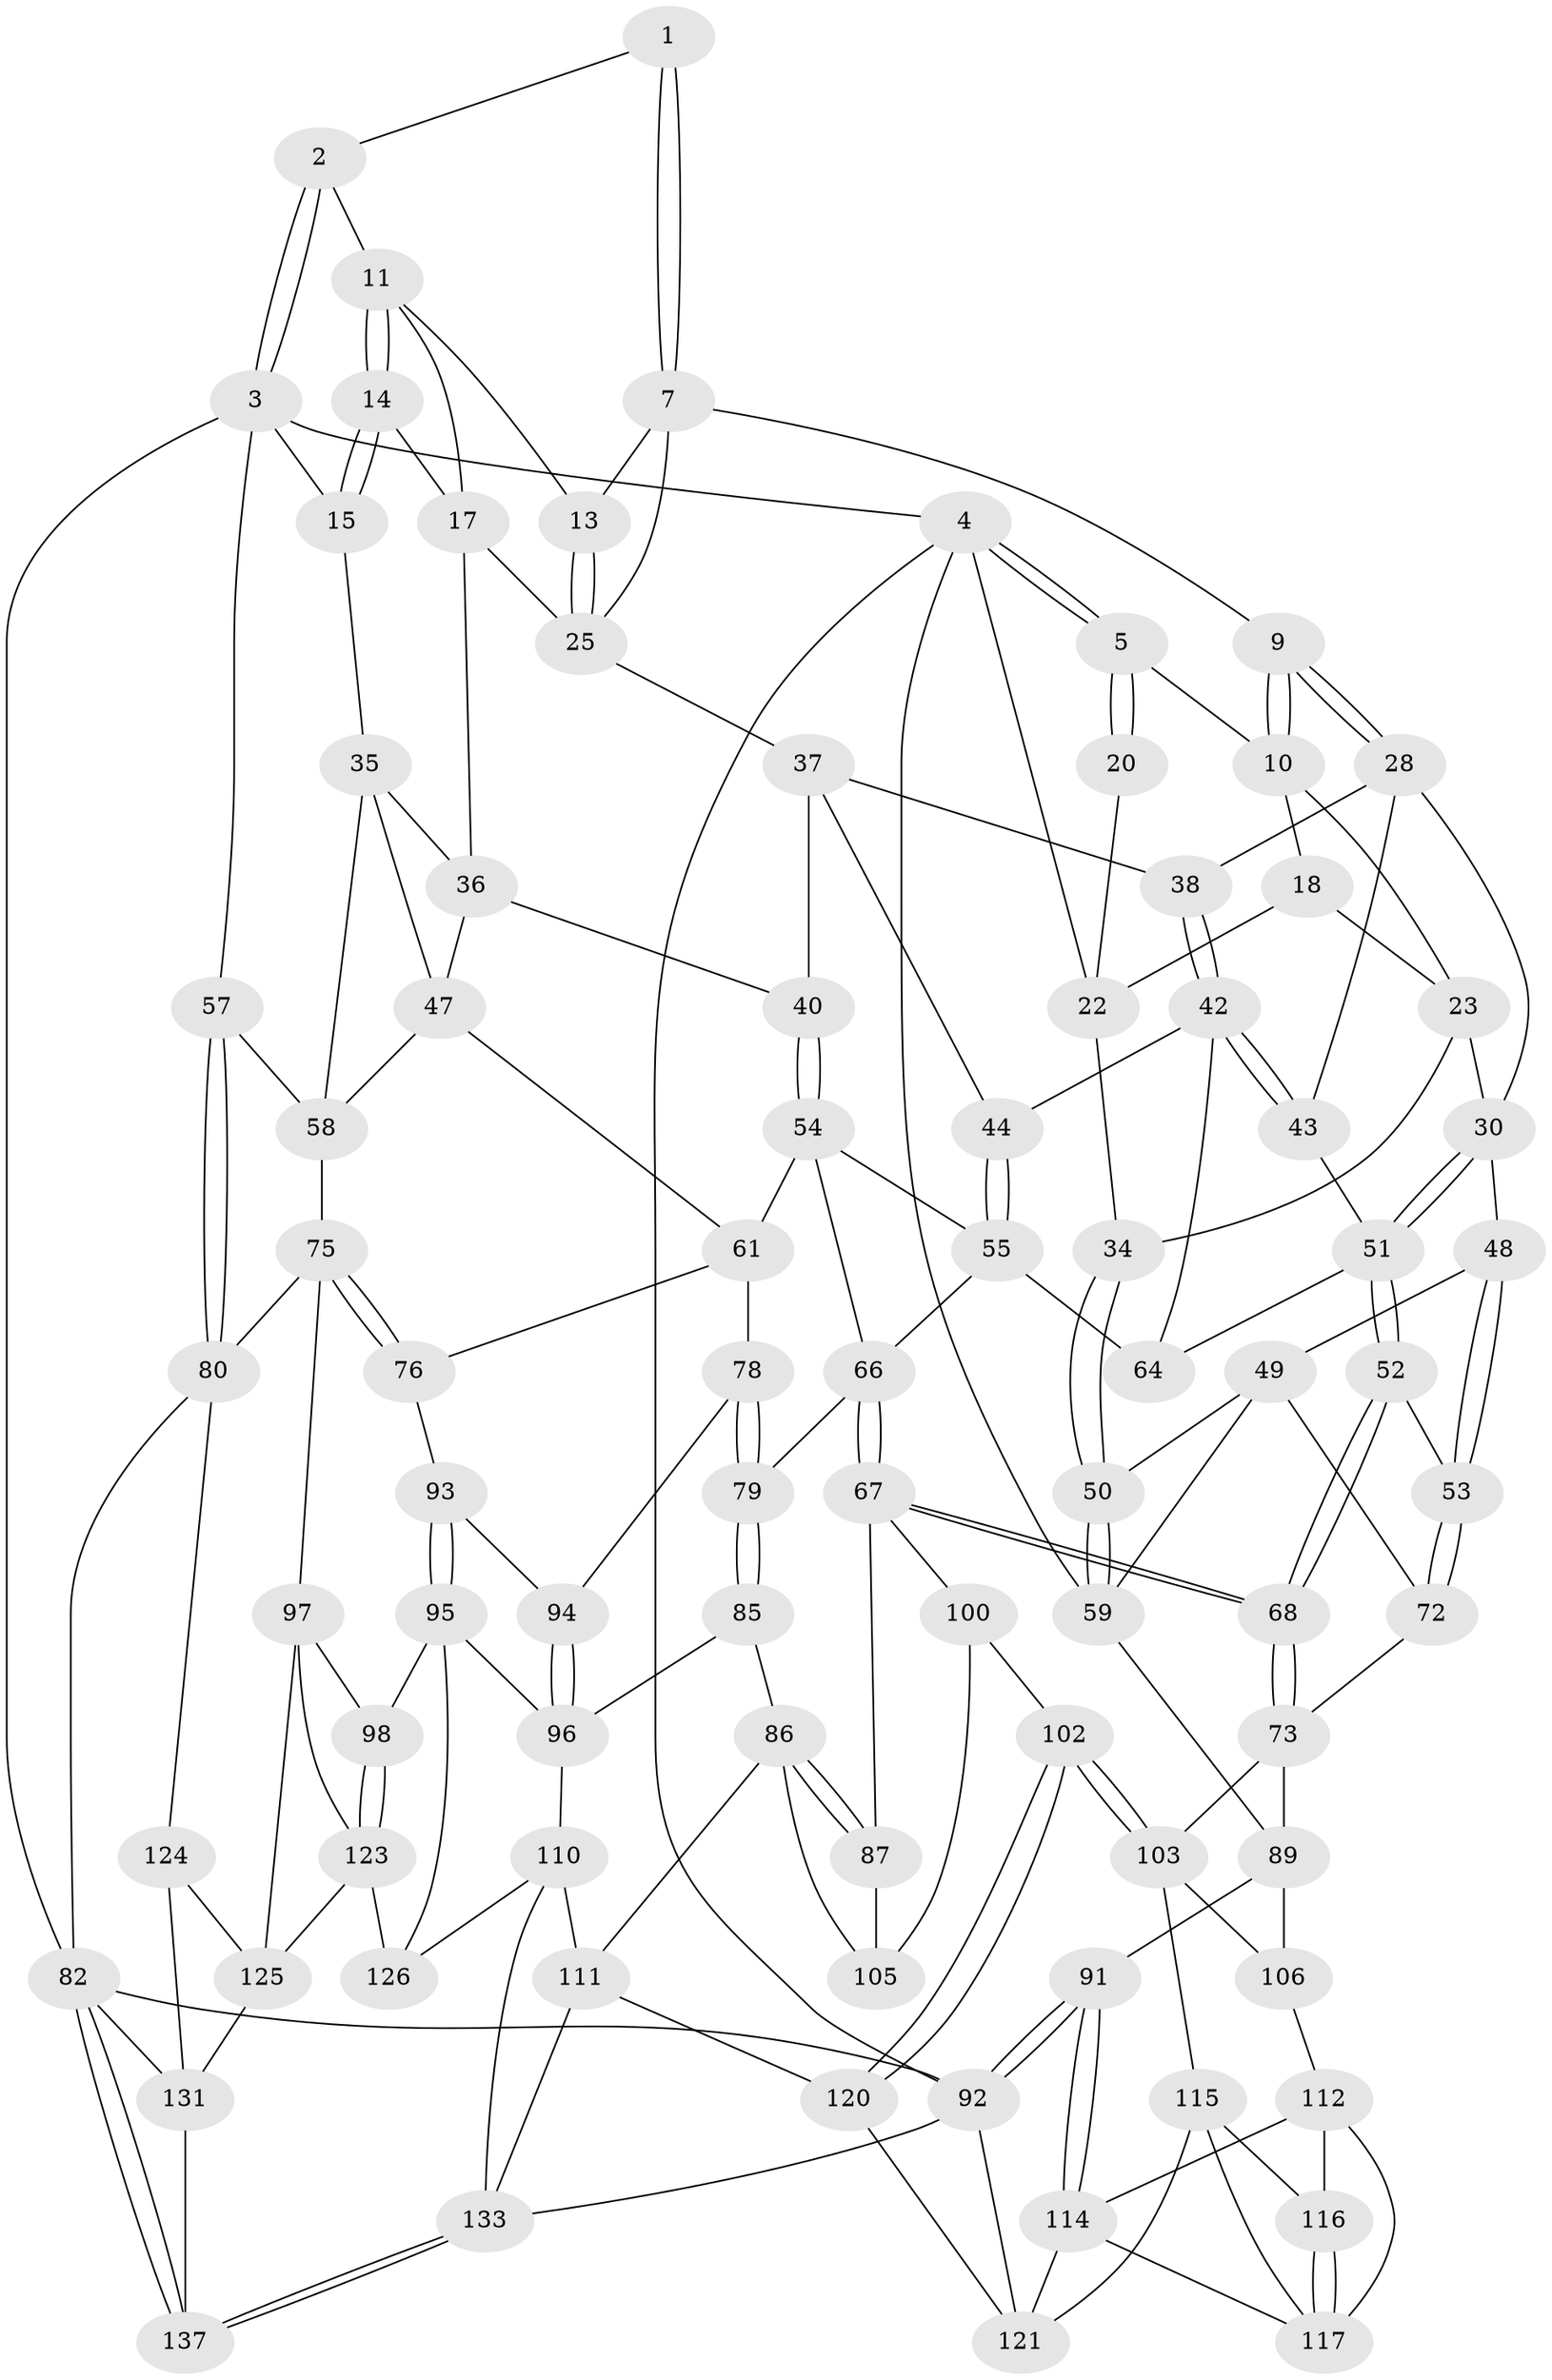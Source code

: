 // original degree distribution, {3: 0.021739130434782608, 4: 0.2318840579710145, 6: 0.2318840579710145, 5: 0.5144927536231884}
// Generated by graph-tools (version 1.1) at 2025/11/02/27/25 16:11:57]
// undirected, 87 vertices, 193 edges
graph export_dot {
graph [start="1"]
  node [color=gray90,style=filled];
  1 [pos="+0.6183491065328872+0"];
  2 [pos="+0.6548951251789117+0"];
  3 [pos="+1+0",super="+16"];
  4 [pos="+0+0",super="+32"];
  5 [pos="+0+0",super="+6"];
  7 [pos="+0.5497982506924907+0.0017623730603077248",super="+8"];
  9 [pos="+0.37874800058634545+0.15447232057058166"];
  10 [pos="+0.3223255728867959+0.10927152281977136",super="+19"];
  11 [pos="+0.686662033953898+0",super="+12"];
  13 [pos="+0.5716724413472676+0.15381087052027334"];
  14 [pos="+0.7945116180020947+0.14088407444360318"];
  15 [pos="+0.999796335890087+0.18525193006789503"];
  17 [pos="+0.7033375525155051+0.196220168502335",super="+26"];
  18 [pos="+0.12924453750835577+0.12754979037096317",super="+21"];
  20 [pos="+0.07707748633077743+0.07743910717211808"];
  22 [pos="+0.059934404013235076+0.21560260655904537",super="+33"];
  23 [pos="+0.17771562929889173+0.2870906056358851",super="+24"];
  25 [pos="+0.5416968465390909+0.2200971975082262",super="+27"];
  28 [pos="+0.35283430462462395+0.2921201953849626",super="+29"];
  30 [pos="+0.24752630714540896+0.3221469980661242",super="+31"];
  34 [pos="+0.11525807470117735+0.31381814432991223"];
  35 [pos="+0.933312767012984+0.23010342675382017",super="+46"];
  36 [pos="+0.6810926105615996+0.260386694556802",super="+39"];
  37 [pos="+0.5504575550605122+0.28245965708029575",super="+41"];
  38 [pos="+0.3777977591667815+0.31315804052664914"];
  40 [pos="+0.6333515173525172+0.37575713594139426"];
  42 [pos="+0.4272084116291181+0.38844054282712076",super="+45"];
  43 [pos="+0.3154817187839576+0.4315035713548379"];
  44 [pos="+0.506854100895041+0.40289598967116885"];
  47 [pos="+0.7501089985466854+0.36570154645711506",super="+60"];
  48 [pos="+0.17076120936988884+0.4978185418884836"];
  49 [pos="+0.13454039111487884+0.48223050018796915",super="+69"];
  50 [pos="+0.13221825424062567+0.47964460922407265"];
  51 [pos="+0.22691268107007698+0.4866948452687235",super="+56"];
  52 [pos="+0.20290592082862077+0.5042833612102345"];
  53 [pos="+0.17576312228293964+0.5004325590546045"];
  54 [pos="+0.593273406061977+0.4947913993273863",super="+62"];
  55 [pos="+0.5455228745643114+0.47759982734815076",super="+65"];
  57 [pos="+1+0.2718789343539118"];
  58 [pos="+0.8588930498893786+0.4382255544854378",super="+63"];
  59 [pos="+0+0.4426085102753438",super="+70"];
  61 [pos="+0.6475907936843008+0.5107851123179835",super="+77"];
  64 [pos="+0.3772705724375884+0.5071946966091303"];
  66 [pos="+0.4123230080725706+0.5832970007139409",super="+71"];
  67 [pos="+0.3886226999530708+0.6273378056453162",super="+88"];
  68 [pos="+0.29918508684345774+0.6421620034314727"];
  72 [pos="+0.1373387997218678+0.6434963225133684"];
  73 [pos="+0.29155606346776436+0.6515488973649965",super="+74"];
  75 [pos="+0.863007672939075+0.6233138141705359",super="+81"];
  76 [pos="+0.7429365934887241+0.6696344811548371"];
  78 [pos="+0.588916822455635+0.696329195821561"];
  79 [pos="+0.5802085242311682+0.7006469375488419"];
  80 [pos="+1+0.6519688670039193",super="+84"];
  82 [pos="+1+1",super="+83"];
  85 [pos="+0.5763292765719245+0.7091570628475307"];
  86 [pos="+0.5492144961647503+0.7152543461252453",super="+109"];
  87 [pos="+0.5393423082449731+0.7119634301206039"];
  89 [pos="+0.1389360375591982+0.7315251474677216",super="+90"];
  91 [pos="+0+1"];
  92 [pos="+0+1",super="+138"];
  93 [pos="+0.7376032944013664+0.6761015689890352"];
  94 [pos="+0.6831548968300142+0.6926841970831566"];
  95 [pos="+0.6816067670830225+0.7896661153079324",super="+99"];
  96 [pos="+0.6405346312009035+0.7869232914306012",super="+107"];
  97 [pos="+0.905311992531658+0.709387384799743",super="+122"];
  98 [pos="+0.7591103298895345+0.7944029246784424"];
  100 [pos="+0.39431167225734987+0.6441168766298764",super="+101"];
  102 [pos="+0.36444501971512383+0.8488723563942314"];
  103 [pos="+0.2852091666746154+0.7879190292054585",super="+104"];
  105 [pos="+0.44669287455906365+0.7582269944447307",super="+108"];
  106 [pos="+0.15763921787698337+0.7639333776560038"];
  110 [pos="+0.5948845144309479+0.865039124322863",super="+127"];
  111 [pos="+0.5165610615298962+0.8561588117845199",super="+129"];
  112 [pos="+0.15744360032413754+0.7701191408654369",super="+113"];
  114 [pos="+0+0.948456098966565",super="+135"];
  115 [pos="+0.2429709262618251+0.82433453710455",super="+118"];
  116 [pos="+0.17486090359292816+0.8098705451139884"];
  117 [pos="+0.16772311735417408+0.8776125614525033",super="+119"];
  120 [pos="+0.3589442560284411+0.8904844610849876"];
  121 [pos="+0.2750796880930282+0.9110793067176398",super="+136"];
  123 [pos="+0.797430418718462+0.8688076815606178",super="+128"];
  124 [pos="+0.9353886685054117+0.8953085044103619"];
  125 [pos="+0.8867054804763183+0.8805473745163884",super="+130"];
  126 [pos="+0.7390558976115313+0.9549661892847919"];
  131 [pos="+0.9567411212072043+0.9485572046466811",super="+132"];
  133 [pos="+0.7072340857801797+1",super="+134"];
  137 [pos="+0.7389636119056351+1"];
  1 -- 2;
  1 -- 7;
  1 -- 7;
  2 -- 3;
  2 -- 3;
  2 -- 11;
  3 -- 4;
  3 -- 82;
  3 -- 57;
  3 -- 15;
  4 -- 5;
  4 -- 5;
  4 -- 92;
  4 -- 59;
  4 -- 22;
  5 -- 20;
  5 -- 20;
  5 -- 10;
  7 -- 13;
  7 -- 9;
  7 -- 25;
  9 -- 10;
  9 -- 10;
  9 -- 28;
  9 -- 28;
  10 -- 18;
  10 -- 23;
  11 -- 14;
  11 -- 14;
  11 -- 17;
  11 -- 13;
  13 -- 25;
  13 -- 25;
  14 -- 15;
  14 -- 15;
  14 -- 17;
  15 -- 35;
  17 -- 36;
  17 -- 25;
  18 -- 22;
  18 -- 23;
  20 -- 22;
  22 -- 34;
  23 -- 34;
  23 -- 30;
  25 -- 37;
  28 -- 38;
  28 -- 43;
  28 -- 30;
  30 -- 51;
  30 -- 51;
  30 -- 48;
  34 -- 50;
  34 -- 50;
  35 -- 36;
  35 -- 58;
  35 -- 47;
  36 -- 40;
  36 -- 47;
  37 -- 38;
  37 -- 40;
  37 -- 44;
  38 -- 42;
  38 -- 42;
  40 -- 54;
  40 -- 54;
  42 -- 43;
  42 -- 43;
  42 -- 64;
  42 -- 44;
  43 -- 51;
  44 -- 55;
  44 -- 55;
  47 -- 61;
  47 -- 58;
  48 -- 49;
  48 -- 53;
  48 -- 53;
  49 -- 50;
  49 -- 72;
  49 -- 59;
  50 -- 59;
  50 -- 59;
  51 -- 52;
  51 -- 52;
  51 -- 64;
  52 -- 53;
  52 -- 68;
  52 -- 68;
  53 -- 72;
  53 -- 72;
  54 -- 55;
  54 -- 66;
  54 -- 61;
  55 -- 64;
  55 -- 66;
  57 -- 58;
  57 -- 80;
  57 -- 80;
  58 -- 75;
  59 -- 89;
  61 -- 76;
  61 -- 78;
  66 -- 67;
  66 -- 67;
  66 -- 79;
  67 -- 68;
  67 -- 68;
  67 -- 100;
  67 -- 87;
  68 -- 73;
  68 -- 73;
  72 -- 73;
  73 -- 89;
  73 -- 103;
  75 -- 76;
  75 -- 76;
  75 -- 80;
  75 -- 97;
  76 -- 93;
  78 -- 79;
  78 -- 79;
  78 -- 94;
  79 -- 85;
  79 -- 85;
  80 -- 124;
  80 -- 82;
  82 -- 137;
  82 -- 137;
  82 -- 92;
  82 -- 131;
  85 -- 86;
  85 -- 96;
  86 -- 87;
  86 -- 87;
  86 -- 111;
  86 -- 105;
  87 -- 105;
  89 -- 106;
  89 -- 91;
  91 -- 92;
  91 -- 92;
  91 -- 114;
  91 -- 114;
  92 -- 121;
  92 -- 133;
  93 -- 94;
  93 -- 95;
  93 -- 95;
  94 -- 96;
  94 -- 96;
  95 -- 96;
  95 -- 98;
  95 -- 126;
  96 -- 110;
  97 -- 98;
  97 -- 123;
  97 -- 125;
  98 -- 123;
  98 -- 123;
  100 -- 105 [weight=2];
  100 -- 102;
  102 -- 103;
  102 -- 103;
  102 -- 120;
  102 -- 120;
  103 -- 115;
  103 -- 106;
  106 -- 112;
  110 -- 111;
  110 -- 126;
  110 -- 133;
  111 -- 120;
  111 -- 133;
  112 -- 116;
  112 -- 114;
  112 -- 117;
  114 -- 117;
  114 -- 121;
  115 -- 116;
  115 -- 121;
  115 -- 117;
  116 -- 117;
  116 -- 117;
  120 -- 121;
  123 -- 126;
  123 -- 125;
  124 -- 125;
  124 -- 131;
  125 -- 131;
  131 -- 137;
  133 -- 137;
  133 -- 137;
}
